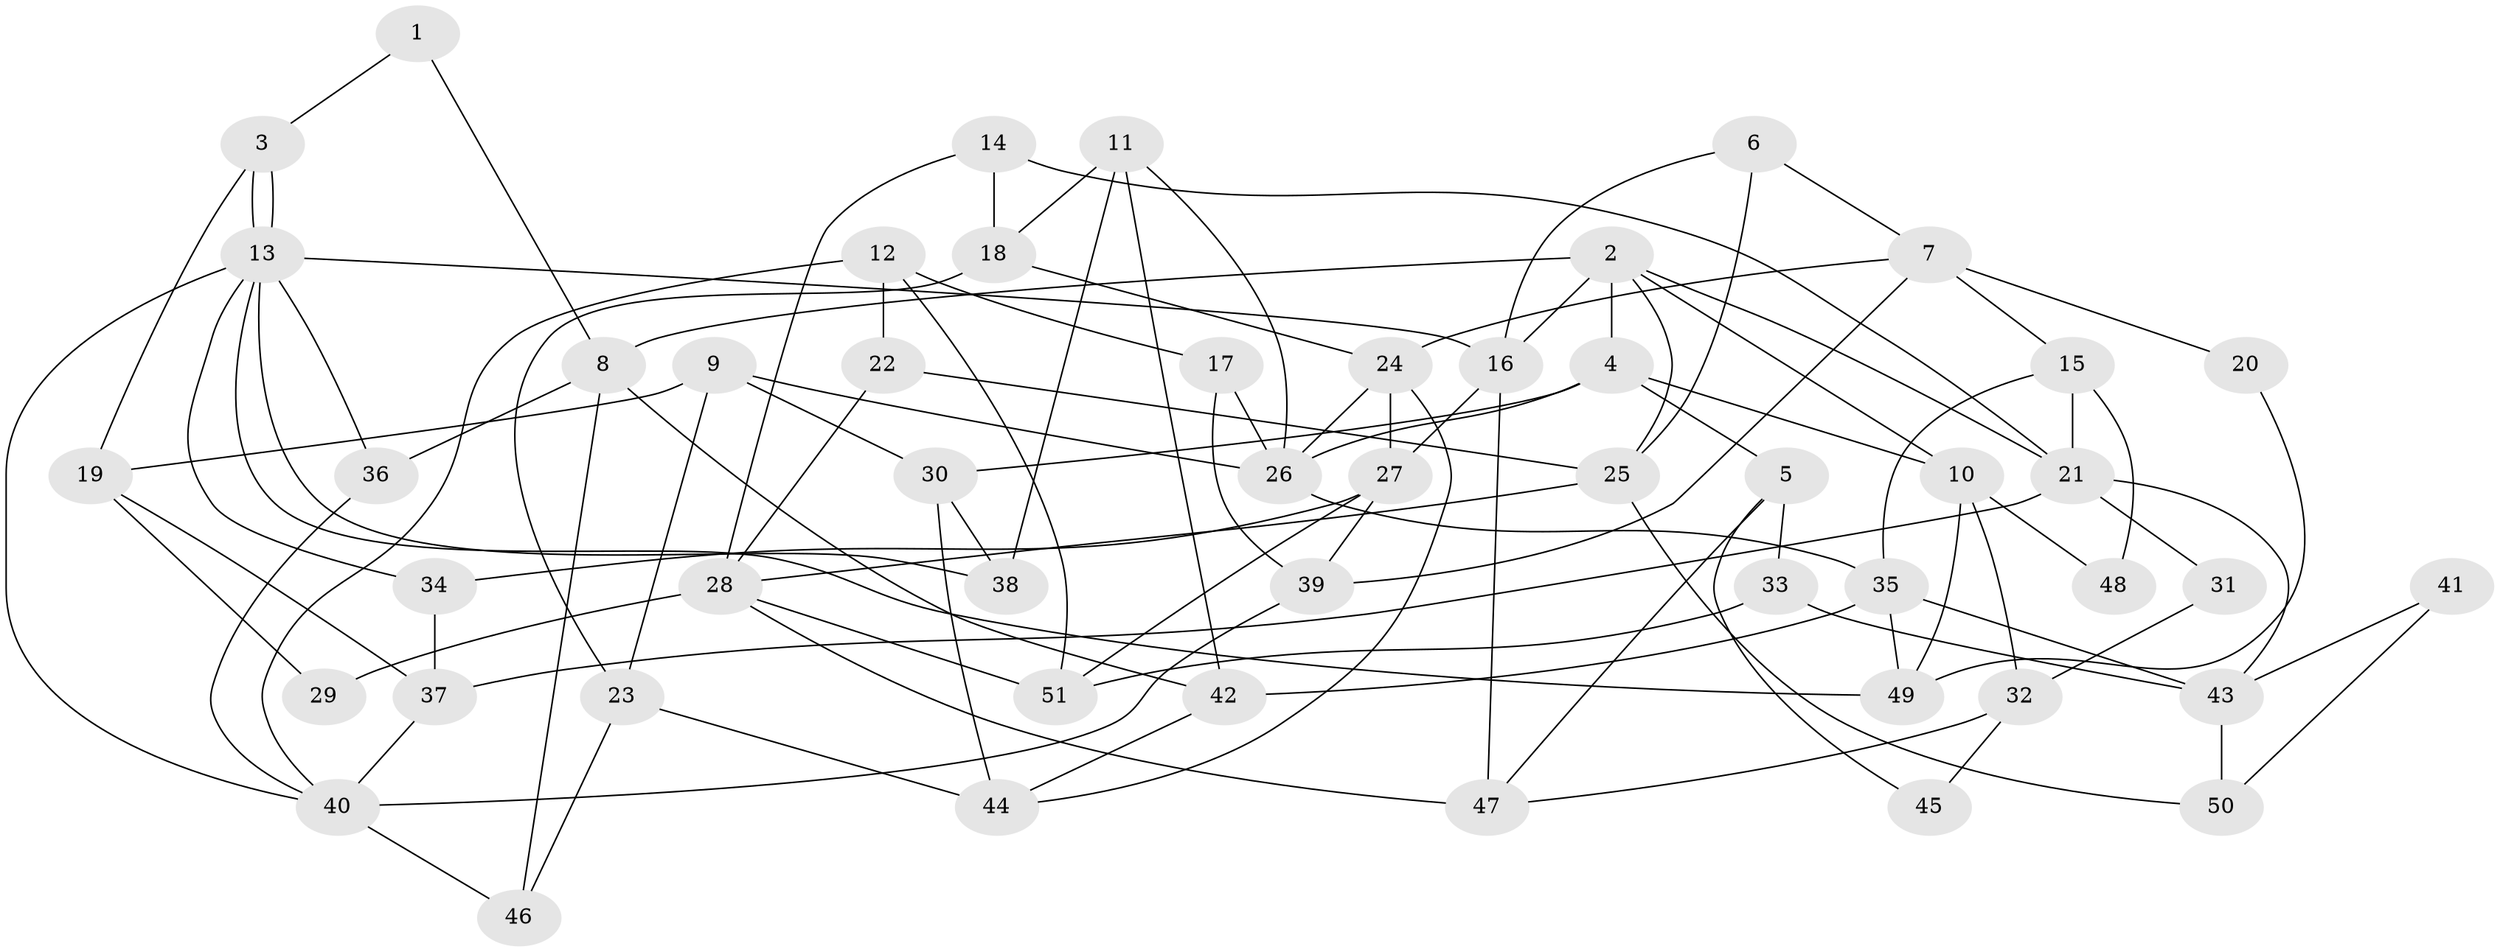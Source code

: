 // coarse degree distribution, {5: 0.16666666666666666, 7: 0.16666666666666666, 6: 0.2777777777777778, 4: 0.1111111111111111, 9: 0.05555555555555555, 8: 0.05555555555555555, 2: 0.1111111111111111, 3: 0.05555555555555555}
// Generated by graph-tools (version 1.1) at 2025/51/03/04/25 22:51:10]
// undirected, 51 vertices, 102 edges
graph export_dot {
  node [color=gray90,style=filled];
  1;
  2;
  3;
  4;
  5;
  6;
  7;
  8;
  9;
  10;
  11;
  12;
  13;
  14;
  15;
  16;
  17;
  18;
  19;
  20;
  21;
  22;
  23;
  24;
  25;
  26;
  27;
  28;
  29;
  30;
  31;
  32;
  33;
  34;
  35;
  36;
  37;
  38;
  39;
  40;
  41;
  42;
  43;
  44;
  45;
  46;
  47;
  48;
  49;
  50;
  51;
  1 -- 8;
  1 -- 3;
  2 -- 4;
  2 -- 21;
  2 -- 8;
  2 -- 10;
  2 -- 16;
  2 -- 25;
  3 -- 13;
  3 -- 13;
  3 -- 19;
  4 -- 26;
  4 -- 10;
  4 -- 5;
  4 -- 30;
  5 -- 47;
  5 -- 33;
  5 -- 45;
  6 -- 7;
  6 -- 16;
  6 -- 25;
  7 -- 24;
  7 -- 39;
  7 -- 15;
  7 -- 20;
  8 -- 46;
  8 -- 36;
  8 -- 42;
  9 -- 23;
  9 -- 30;
  9 -- 19;
  9 -- 26;
  10 -- 49;
  10 -- 32;
  10 -- 48;
  11 -- 26;
  11 -- 42;
  11 -- 18;
  11 -- 38;
  12 -- 22;
  12 -- 40;
  12 -- 17;
  12 -- 51;
  13 -- 34;
  13 -- 16;
  13 -- 36;
  13 -- 38;
  13 -- 40;
  13 -- 49;
  14 -- 21;
  14 -- 28;
  14 -- 18;
  15 -- 35;
  15 -- 21;
  15 -- 48;
  16 -- 27;
  16 -- 47;
  17 -- 39;
  17 -- 26;
  18 -- 23;
  18 -- 24;
  19 -- 37;
  19 -- 29;
  20 -- 49;
  21 -- 43;
  21 -- 31;
  21 -- 37;
  22 -- 25;
  22 -- 28;
  23 -- 44;
  23 -- 46;
  24 -- 26;
  24 -- 27;
  24 -- 44;
  25 -- 28;
  25 -- 50;
  26 -- 35;
  27 -- 34;
  27 -- 39;
  27 -- 51;
  28 -- 51;
  28 -- 29;
  28 -- 47;
  30 -- 38;
  30 -- 44;
  31 -- 32;
  32 -- 47;
  32 -- 45;
  33 -- 51;
  33 -- 43;
  34 -- 37;
  35 -- 42;
  35 -- 43;
  35 -- 49;
  36 -- 40;
  37 -- 40;
  39 -- 40;
  40 -- 46;
  41 -- 43;
  41 -- 50;
  42 -- 44;
  43 -- 50;
}
